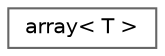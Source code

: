 digraph "Graphical Class Hierarchy"
{
 // LATEX_PDF_SIZE
  bgcolor="transparent";
  edge [fontname=Helvetica,fontsize=10,labelfontname=Helvetica,labelfontsize=10];
  node [fontname=Helvetica,fontsize=10,shape=box,height=0.2,width=0.4];
  rankdir="LR";
  Node0 [id="Node000000",label="array\< T \>",height=0.2,width=0.4,color="grey40", fillcolor="white", style="filled",URL="$classarray.html",tooltip="A template class representing an array."];
}
